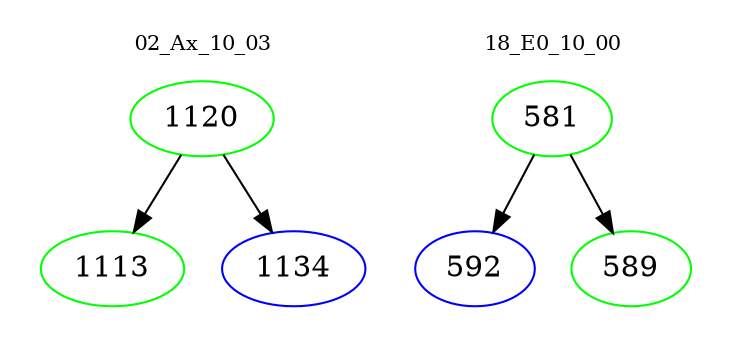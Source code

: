 digraph{
subgraph cluster_0 {
color = white
label = "02_Ax_10_03";
fontsize=10;
T0_1120 [label="1120", color="green"]
T0_1120 -> T0_1113 [color="black"]
T0_1113 [label="1113", color="green"]
T0_1120 -> T0_1134 [color="black"]
T0_1134 [label="1134", color="blue"]
}
subgraph cluster_1 {
color = white
label = "18_E0_10_00";
fontsize=10;
T1_581 [label="581", color="green"]
T1_581 -> T1_592 [color="black"]
T1_592 [label="592", color="blue"]
T1_581 -> T1_589 [color="black"]
T1_589 [label="589", color="green"]
}
}
